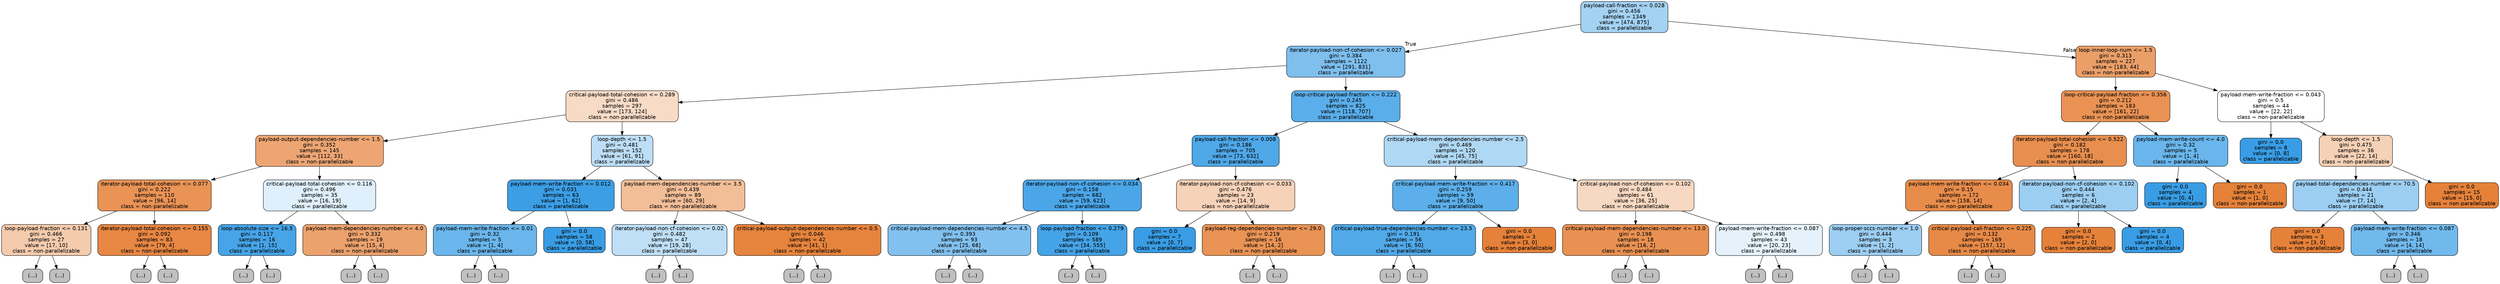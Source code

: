 digraph Tree {
node [shape=box, style="filled, rounded", color="black", fontname=helvetica] ;
edge [fontname=helvetica] ;
0 [label="payload-call-fraction <= 0.028\ngini = 0.456\nsamples = 1349\nvalue = [474, 875]\nclass = parallelizable", fillcolor="#399de575"] ;
1 [label="iterator-payload-non-cf-cohesion <= 0.027\ngini = 0.384\nsamples = 1122\nvalue = [291, 831]\nclass = parallelizable", fillcolor="#399de5a6"] ;
0 -> 1 [labeldistance=2.5, labelangle=45, headlabel="True"] ;
2 [label="critical-payload-total-cohesion <= 0.289\ngini = 0.486\nsamples = 297\nvalue = [173, 124]\nclass = non-parallelizable", fillcolor="#e5813948"] ;
1 -> 2 ;
3 [label="payload-output-dependencies-number <= 1.5\ngini = 0.352\nsamples = 145\nvalue = [112, 33]\nclass = non-parallelizable", fillcolor="#e58139b4"] ;
2 -> 3 ;
4 [label="iterator-payload-total-cohesion <= 0.077\ngini = 0.222\nsamples = 110\nvalue = [96, 14]\nclass = non-parallelizable", fillcolor="#e58139da"] ;
3 -> 4 ;
5 [label="loop-payload-fraction <= 0.131\ngini = 0.466\nsamples = 27\nvalue = [17, 10]\nclass = non-parallelizable", fillcolor="#e5813969"] ;
4 -> 5 ;
6 [label="(...)", fillcolor="#C0C0C0"] ;
5 -> 6 ;
13 [label="(...)", fillcolor="#C0C0C0"] ;
5 -> 13 ;
18 [label="iterator-payload-total-cohesion <= 0.155\ngini = 0.092\nsamples = 83\nvalue = [79, 4]\nclass = non-parallelizable", fillcolor="#e58139f2"] ;
4 -> 18 ;
19 [label="(...)", fillcolor="#C0C0C0"] ;
18 -> 19 ;
24 [label="(...)", fillcolor="#C0C0C0"] ;
18 -> 24 ;
29 [label="critical-payload-total-cohesion <= 0.116\ngini = 0.496\nsamples = 35\nvalue = [16, 19]\nclass = parallelizable", fillcolor="#399de528"] ;
3 -> 29 ;
30 [label="loop-absolute-size <= 16.5\ngini = 0.117\nsamples = 16\nvalue = [1, 15]\nclass = parallelizable", fillcolor="#399de5ee"] ;
29 -> 30 ;
31 [label="(...)", fillcolor="#C0C0C0"] ;
30 -> 31 ;
32 [label="(...)", fillcolor="#C0C0C0"] ;
30 -> 32 ;
33 [label="payload-mem-dependencies-number <= 4.0\ngini = 0.332\nsamples = 19\nvalue = [15, 4]\nclass = non-parallelizable", fillcolor="#e58139bb"] ;
29 -> 33 ;
34 [label="(...)", fillcolor="#C0C0C0"] ;
33 -> 34 ;
35 [label="(...)", fillcolor="#C0C0C0"] ;
33 -> 35 ;
40 [label="loop-depth <= 1.5\ngini = 0.481\nsamples = 152\nvalue = [61, 91]\nclass = parallelizable", fillcolor="#399de554"] ;
2 -> 40 ;
41 [label="payload-mem-write-fraction <= 0.012\ngini = 0.031\nsamples = 63\nvalue = [1, 62]\nclass = parallelizable", fillcolor="#399de5fb"] ;
40 -> 41 ;
42 [label="payload-mem-write-fraction <= 0.01\ngini = 0.32\nsamples = 5\nvalue = [1, 4]\nclass = parallelizable", fillcolor="#399de5bf"] ;
41 -> 42 ;
43 [label="(...)", fillcolor="#C0C0C0"] ;
42 -> 43 ;
44 [label="(...)", fillcolor="#C0C0C0"] ;
42 -> 44 ;
45 [label="gini = 0.0\nsamples = 58\nvalue = [0, 58]\nclass = parallelizable", fillcolor="#399de5ff"] ;
41 -> 45 ;
46 [label="payload-mem-dependencies-number <= 3.5\ngini = 0.439\nsamples = 89\nvalue = [60, 29]\nclass = non-parallelizable", fillcolor="#e5813984"] ;
40 -> 46 ;
47 [label="iterator-payload-non-cf-cohesion <= 0.02\ngini = 0.482\nsamples = 47\nvalue = [19, 28]\nclass = parallelizable", fillcolor="#399de552"] ;
46 -> 47 ;
48 [label="(...)", fillcolor="#C0C0C0"] ;
47 -> 48 ;
57 [label="(...)", fillcolor="#C0C0C0"] ;
47 -> 57 ;
66 [label="critical-payload-output-dependencies-number <= 0.5\ngini = 0.046\nsamples = 42\nvalue = [41, 1]\nclass = non-parallelizable", fillcolor="#e58139f9"] ;
46 -> 66 ;
67 [label="(...)", fillcolor="#C0C0C0"] ;
66 -> 67 ;
70 [label="(...)", fillcolor="#C0C0C0"] ;
66 -> 70 ;
71 [label="loop-critical-payload-fraction <= 0.222\ngini = 0.245\nsamples = 825\nvalue = [118, 707]\nclass = parallelizable", fillcolor="#399de5d4"] ;
1 -> 71 ;
72 [label="payload-call-fraction <= 0.008\ngini = 0.186\nsamples = 705\nvalue = [73, 632]\nclass = parallelizable", fillcolor="#399de5e2"] ;
71 -> 72 ;
73 [label="iterator-payload-non-cf-cohesion <= 0.034\ngini = 0.158\nsamples = 682\nvalue = [59, 623]\nclass = parallelizable", fillcolor="#399de5e7"] ;
72 -> 73 ;
74 [label="critical-payload-mem-dependencies-number <= 4.5\ngini = 0.393\nsamples = 93\nvalue = [25, 68]\nclass = parallelizable", fillcolor="#399de5a1"] ;
73 -> 74 ;
75 [label="(...)", fillcolor="#C0C0C0"] ;
74 -> 75 ;
98 [label="(...)", fillcolor="#C0C0C0"] ;
74 -> 98 ;
103 [label="loop-payload-fraction <= 0.279\ngini = 0.109\nsamples = 589\nvalue = [34, 555]\nclass = parallelizable", fillcolor="#399de5ef"] ;
73 -> 103 ;
104 [label="(...)", fillcolor="#C0C0C0"] ;
103 -> 104 ;
105 [label="(...)", fillcolor="#C0C0C0"] ;
103 -> 105 ;
168 [label="iterator-payload-non-cf-cohesion <= 0.033\ngini = 0.476\nsamples = 23\nvalue = [14, 9]\nclass = non-parallelizable", fillcolor="#e581395b"] ;
72 -> 168 ;
169 [label="gini = 0.0\nsamples = 7\nvalue = [0, 7]\nclass = parallelizable", fillcolor="#399de5ff"] ;
168 -> 169 ;
170 [label="payload-reg-dependencies-number <= 29.0\ngini = 0.219\nsamples = 16\nvalue = [14, 2]\nclass = non-parallelizable", fillcolor="#e58139db"] ;
168 -> 170 ;
171 [label="(...)", fillcolor="#C0C0C0"] ;
170 -> 171 ;
172 [label="(...)", fillcolor="#C0C0C0"] ;
170 -> 172 ;
175 [label="critical-payload-mem-dependencies-number <= 2.5\ngini = 0.469\nsamples = 120\nvalue = [45, 75]\nclass = parallelizable", fillcolor="#399de566"] ;
71 -> 175 ;
176 [label="critical-payload-mem-write-fraction <= 0.417\ngini = 0.259\nsamples = 59\nvalue = [9, 50]\nclass = parallelizable", fillcolor="#399de5d1"] ;
175 -> 176 ;
177 [label="critical-payload-true-dependencies-number <= 23.5\ngini = 0.191\nsamples = 56\nvalue = [6, 50]\nclass = parallelizable", fillcolor="#399de5e0"] ;
176 -> 177 ;
178 [label="(...)", fillcolor="#C0C0C0"] ;
177 -> 178 ;
191 [label="(...)", fillcolor="#C0C0C0"] ;
177 -> 191 ;
192 [label="gini = 0.0\nsamples = 3\nvalue = [3, 0]\nclass = non-parallelizable", fillcolor="#e58139ff"] ;
176 -> 192 ;
193 [label="critical-payload-non-cf-cohesion <= 0.102\ngini = 0.484\nsamples = 61\nvalue = [36, 25]\nclass = non-parallelizable", fillcolor="#e581394e"] ;
175 -> 193 ;
194 [label="critical-payload-mem-dependencies-number <= 13.0\ngini = 0.198\nsamples = 18\nvalue = [16, 2]\nclass = non-parallelizable", fillcolor="#e58139df"] ;
193 -> 194 ;
195 [label="(...)", fillcolor="#C0C0C0"] ;
194 -> 195 ;
196 [label="(...)", fillcolor="#C0C0C0"] ;
194 -> 196 ;
199 [label="payload-mem-write-fraction <= 0.087\ngini = 0.498\nsamples = 43\nvalue = [20, 23]\nclass = parallelizable", fillcolor="#399de521"] ;
193 -> 199 ;
200 [label="(...)", fillcolor="#C0C0C0"] ;
199 -> 200 ;
219 [label="(...)", fillcolor="#C0C0C0"] ;
199 -> 219 ;
220 [label="loop-inner-loop-num <= 1.5\ngini = 0.313\nsamples = 227\nvalue = [183, 44]\nclass = non-parallelizable", fillcolor="#e58139c2"] ;
0 -> 220 [labeldistance=2.5, labelangle=-45, headlabel="False"] ;
221 [label="loop-critical-payload-fraction <= 0.356\ngini = 0.212\nsamples = 183\nvalue = [161, 22]\nclass = non-parallelizable", fillcolor="#e58139dc"] ;
220 -> 221 ;
222 [label="iterator-payload-total-cohesion <= 0.522\ngini = 0.182\nsamples = 178\nvalue = [160, 18]\nclass = non-parallelizable", fillcolor="#e58139e2"] ;
221 -> 222 ;
223 [label="payload-mem-write-fraction <= 0.034\ngini = 0.15\nsamples = 172\nvalue = [158, 14]\nclass = non-parallelizable", fillcolor="#e58139e8"] ;
222 -> 223 ;
224 [label="loop-proper-sccs-number <= 1.0\ngini = 0.444\nsamples = 3\nvalue = [1, 2]\nclass = parallelizable", fillcolor="#399de57f"] ;
223 -> 224 ;
225 [label="(...)", fillcolor="#C0C0C0"] ;
224 -> 225 ;
226 [label="(...)", fillcolor="#C0C0C0"] ;
224 -> 226 ;
227 [label="critical-payload-call-fraction <= 0.225\ngini = 0.132\nsamples = 169\nvalue = [157, 12]\nclass = non-parallelizable", fillcolor="#e58139ec"] ;
223 -> 227 ;
228 [label="(...)", fillcolor="#C0C0C0"] ;
227 -> 228 ;
251 [label="(...)", fillcolor="#C0C0C0"] ;
227 -> 251 ;
252 [label="iterator-payload-non-cf-cohesion <= 0.102\ngini = 0.444\nsamples = 6\nvalue = [2, 4]\nclass = parallelizable", fillcolor="#399de57f"] ;
222 -> 252 ;
253 [label="gini = 0.0\nsamples = 2\nvalue = [2, 0]\nclass = non-parallelizable", fillcolor="#e58139ff"] ;
252 -> 253 ;
254 [label="gini = 0.0\nsamples = 4\nvalue = [0, 4]\nclass = parallelizable", fillcolor="#399de5ff"] ;
252 -> 254 ;
255 [label="payload-mem-write-count <= 4.0\ngini = 0.32\nsamples = 5\nvalue = [1, 4]\nclass = parallelizable", fillcolor="#399de5bf"] ;
221 -> 255 ;
256 [label="gini = 0.0\nsamples = 4\nvalue = [0, 4]\nclass = parallelizable", fillcolor="#399de5ff"] ;
255 -> 256 ;
257 [label="gini = 0.0\nsamples = 1\nvalue = [1, 0]\nclass = non-parallelizable", fillcolor="#e58139ff"] ;
255 -> 257 ;
258 [label="payload-mem-write-fraction <= 0.043\ngini = 0.5\nsamples = 44\nvalue = [22, 22]\nclass = non-parallelizable", fillcolor="#e5813900"] ;
220 -> 258 ;
259 [label="gini = 0.0\nsamples = 8\nvalue = [0, 8]\nclass = parallelizable", fillcolor="#399de5ff"] ;
258 -> 259 ;
260 [label="loop-depth <= 1.5\ngini = 0.475\nsamples = 36\nvalue = [22, 14]\nclass = non-parallelizable", fillcolor="#e581395d"] ;
258 -> 260 ;
261 [label="payload-total-dependencies-number <= 70.5\ngini = 0.444\nsamples = 21\nvalue = [7, 14]\nclass = parallelizable", fillcolor="#399de57f"] ;
260 -> 261 ;
262 [label="gini = 0.0\nsamples = 3\nvalue = [3, 0]\nclass = non-parallelizable", fillcolor="#e58139ff"] ;
261 -> 262 ;
263 [label="payload-mem-write-fraction <= 0.087\ngini = 0.346\nsamples = 18\nvalue = [4, 14]\nclass = parallelizable", fillcolor="#399de5b6"] ;
261 -> 263 ;
264 [label="(...)", fillcolor="#C0C0C0"] ;
263 -> 264 ;
265 [label="(...)", fillcolor="#C0C0C0"] ;
263 -> 265 ;
270 [label="gini = 0.0\nsamples = 15\nvalue = [15, 0]\nclass = non-parallelizable", fillcolor="#e58139ff"] ;
260 -> 270 ;
}